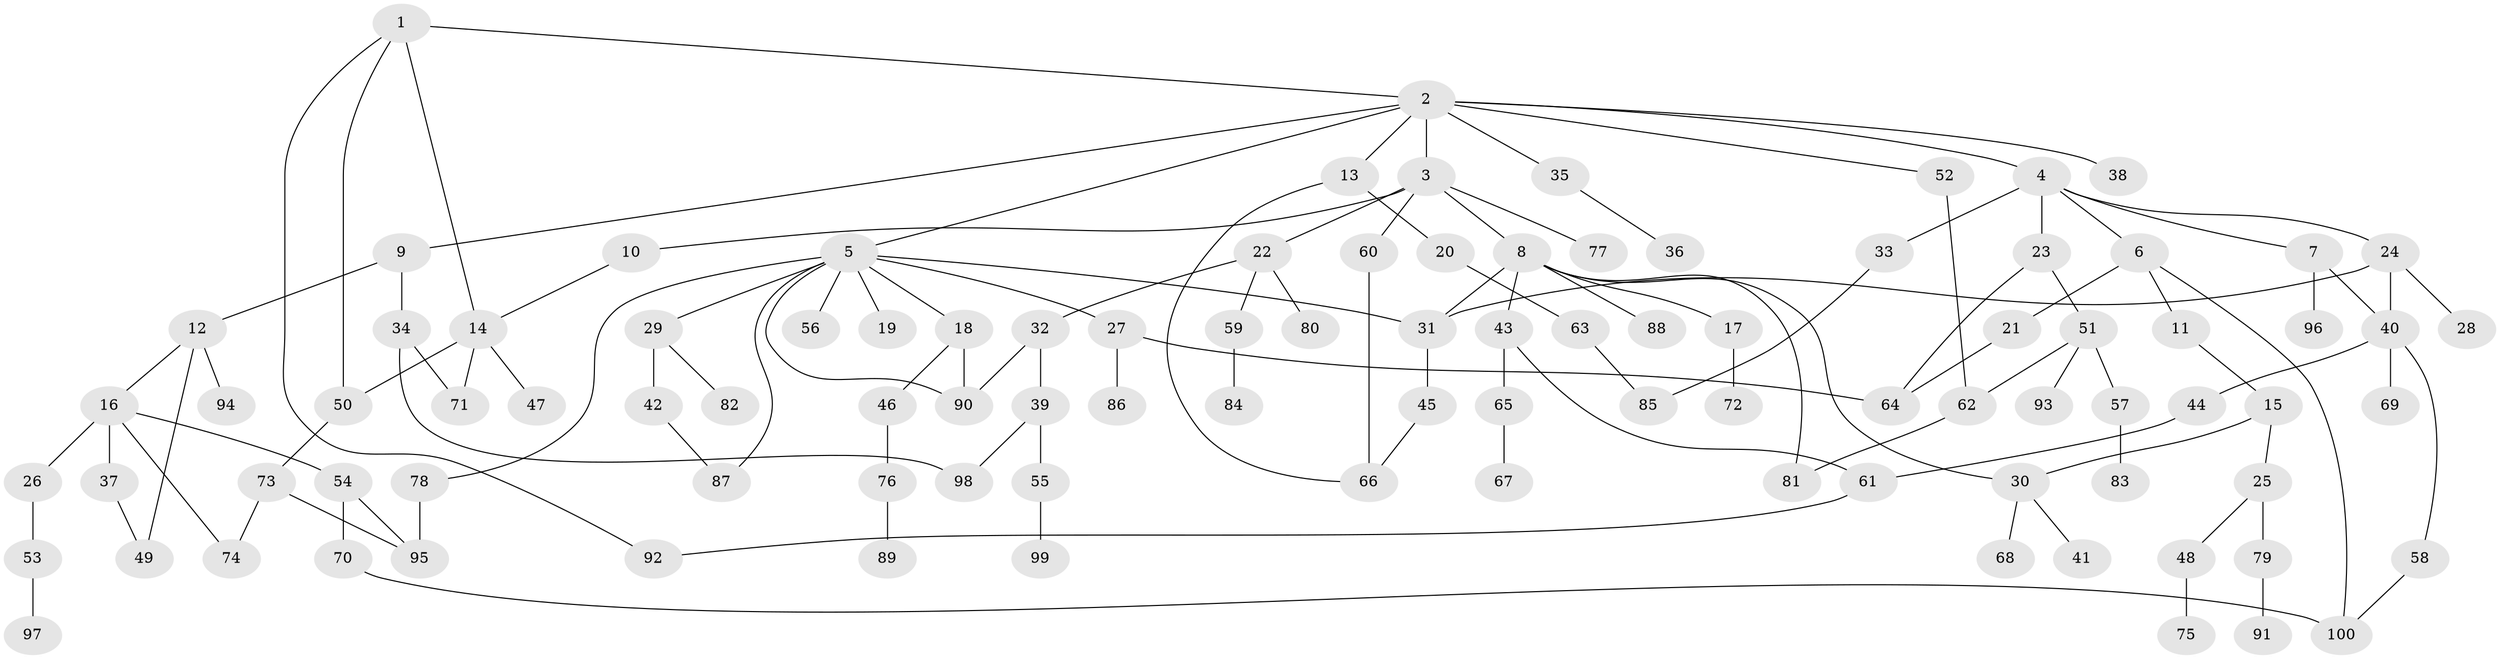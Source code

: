 // Generated by graph-tools (version 1.1) at 2025/11/02/21/25 10:11:06]
// undirected, 100 vertices, 125 edges
graph export_dot {
graph [start="1"]
  node [color=gray90,style=filled];
  1;
  2;
  3;
  4;
  5;
  6;
  7;
  8;
  9;
  10;
  11;
  12;
  13;
  14;
  15;
  16;
  17;
  18;
  19;
  20;
  21;
  22;
  23;
  24;
  25;
  26;
  27;
  28;
  29;
  30;
  31;
  32;
  33;
  34;
  35;
  36;
  37;
  38;
  39;
  40;
  41;
  42;
  43;
  44;
  45;
  46;
  47;
  48;
  49;
  50;
  51;
  52;
  53;
  54;
  55;
  56;
  57;
  58;
  59;
  60;
  61;
  62;
  63;
  64;
  65;
  66;
  67;
  68;
  69;
  70;
  71;
  72;
  73;
  74;
  75;
  76;
  77;
  78;
  79;
  80;
  81;
  82;
  83;
  84;
  85;
  86;
  87;
  88;
  89;
  90;
  91;
  92;
  93;
  94;
  95;
  96;
  97;
  98;
  99;
  100;
  1 -- 2;
  1 -- 14;
  1 -- 50;
  1 -- 92;
  2 -- 3;
  2 -- 4;
  2 -- 5;
  2 -- 9;
  2 -- 13;
  2 -- 35;
  2 -- 38;
  2 -- 52;
  3 -- 8;
  3 -- 10;
  3 -- 22;
  3 -- 60;
  3 -- 77;
  4 -- 6;
  4 -- 7;
  4 -- 23;
  4 -- 24;
  4 -- 33;
  5 -- 18;
  5 -- 19;
  5 -- 27;
  5 -- 29;
  5 -- 56;
  5 -- 78;
  5 -- 90;
  5 -- 87;
  5 -- 31;
  6 -- 11;
  6 -- 21;
  6 -- 100;
  7 -- 40;
  7 -- 96;
  8 -- 17;
  8 -- 31;
  8 -- 43;
  8 -- 88;
  8 -- 30;
  8 -- 81;
  9 -- 12;
  9 -- 34;
  10 -- 14;
  11 -- 15;
  12 -- 16;
  12 -- 94;
  12 -- 49;
  13 -- 20;
  13 -- 66;
  14 -- 47;
  14 -- 71;
  14 -- 50;
  15 -- 25;
  15 -- 30;
  16 -- 26;
  16 -- 37;
  16 -- 54;
  16 -- 74;
  17 -- 72;
  18 -- 46;
  18 -- 90;
  20 -- 63;
  21 -- 64;
  22 -- 32;
  22 -- 59;
  22 -- 80;
  23 -- 51;
  23 -- 64;
  24 -- 28;
  24 -- 40;
  24 -- 31;
  25 -- 48;
  25 -- 79;
  26 -- 53;
  27 -- 86;
  27 -- 64;
  29 -- 42;
  29 -- 82;
  30 -- 41;
  30 -- 68;
  31 -- 45;
  32 -- 39;
  32 -- 90;
  33 -- 85;
  34 -- 98;
  34 -- 71;
  35 -- 36;
  37 -- 49;
  39 -- 55;
  39 -- 98;
  40 -- 44;
  40 -- 58;
  40 -- 69;
  42 -- 87;
  43 -- 61;
  43 -- 65;
  44 -- 61;
  45 -- 66;
  46 -- 76;
  48 -- 75;
  50 -- 73;
  51 -- 57;
  51 -- 62;
  51 -- 93;
  52 -- 62;
  53 -- 97;
  54 -- 70;
  54 -- 95;
  55 -- 99;
  57 -- 83;
  58 -- 100;
  59 -- 84;
  60 -- 66;
  61 -- 92;
  62 -- 81;
  63 -- 85;
  65 -- 67;
  70 -- 100;
  73 -- 74;
  73 -- 95;
  76 -- 89;
  78 -- 95;
  79 -- 91;
}
